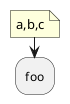 {
  "sha1": "r99z439wjo1hjjb747knrsn0wmgkpmu",
  "insertion": {
    "when": "2024-06-04T17:28:43.482Z",
    "user": "plantuml@gmail.com"
  }
}
@startuml
note
      a,b,c
end note
:foo;

@enduml
